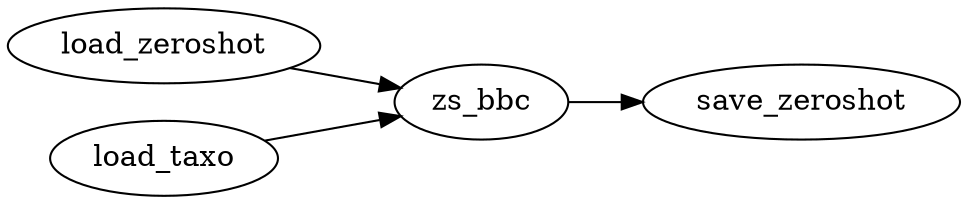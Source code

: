 digraph {
    rankdir=LR
    
    { load_zeroshot, load_taxo } -> zs_bbc
    zs_bbc -> save_zeroshot
}